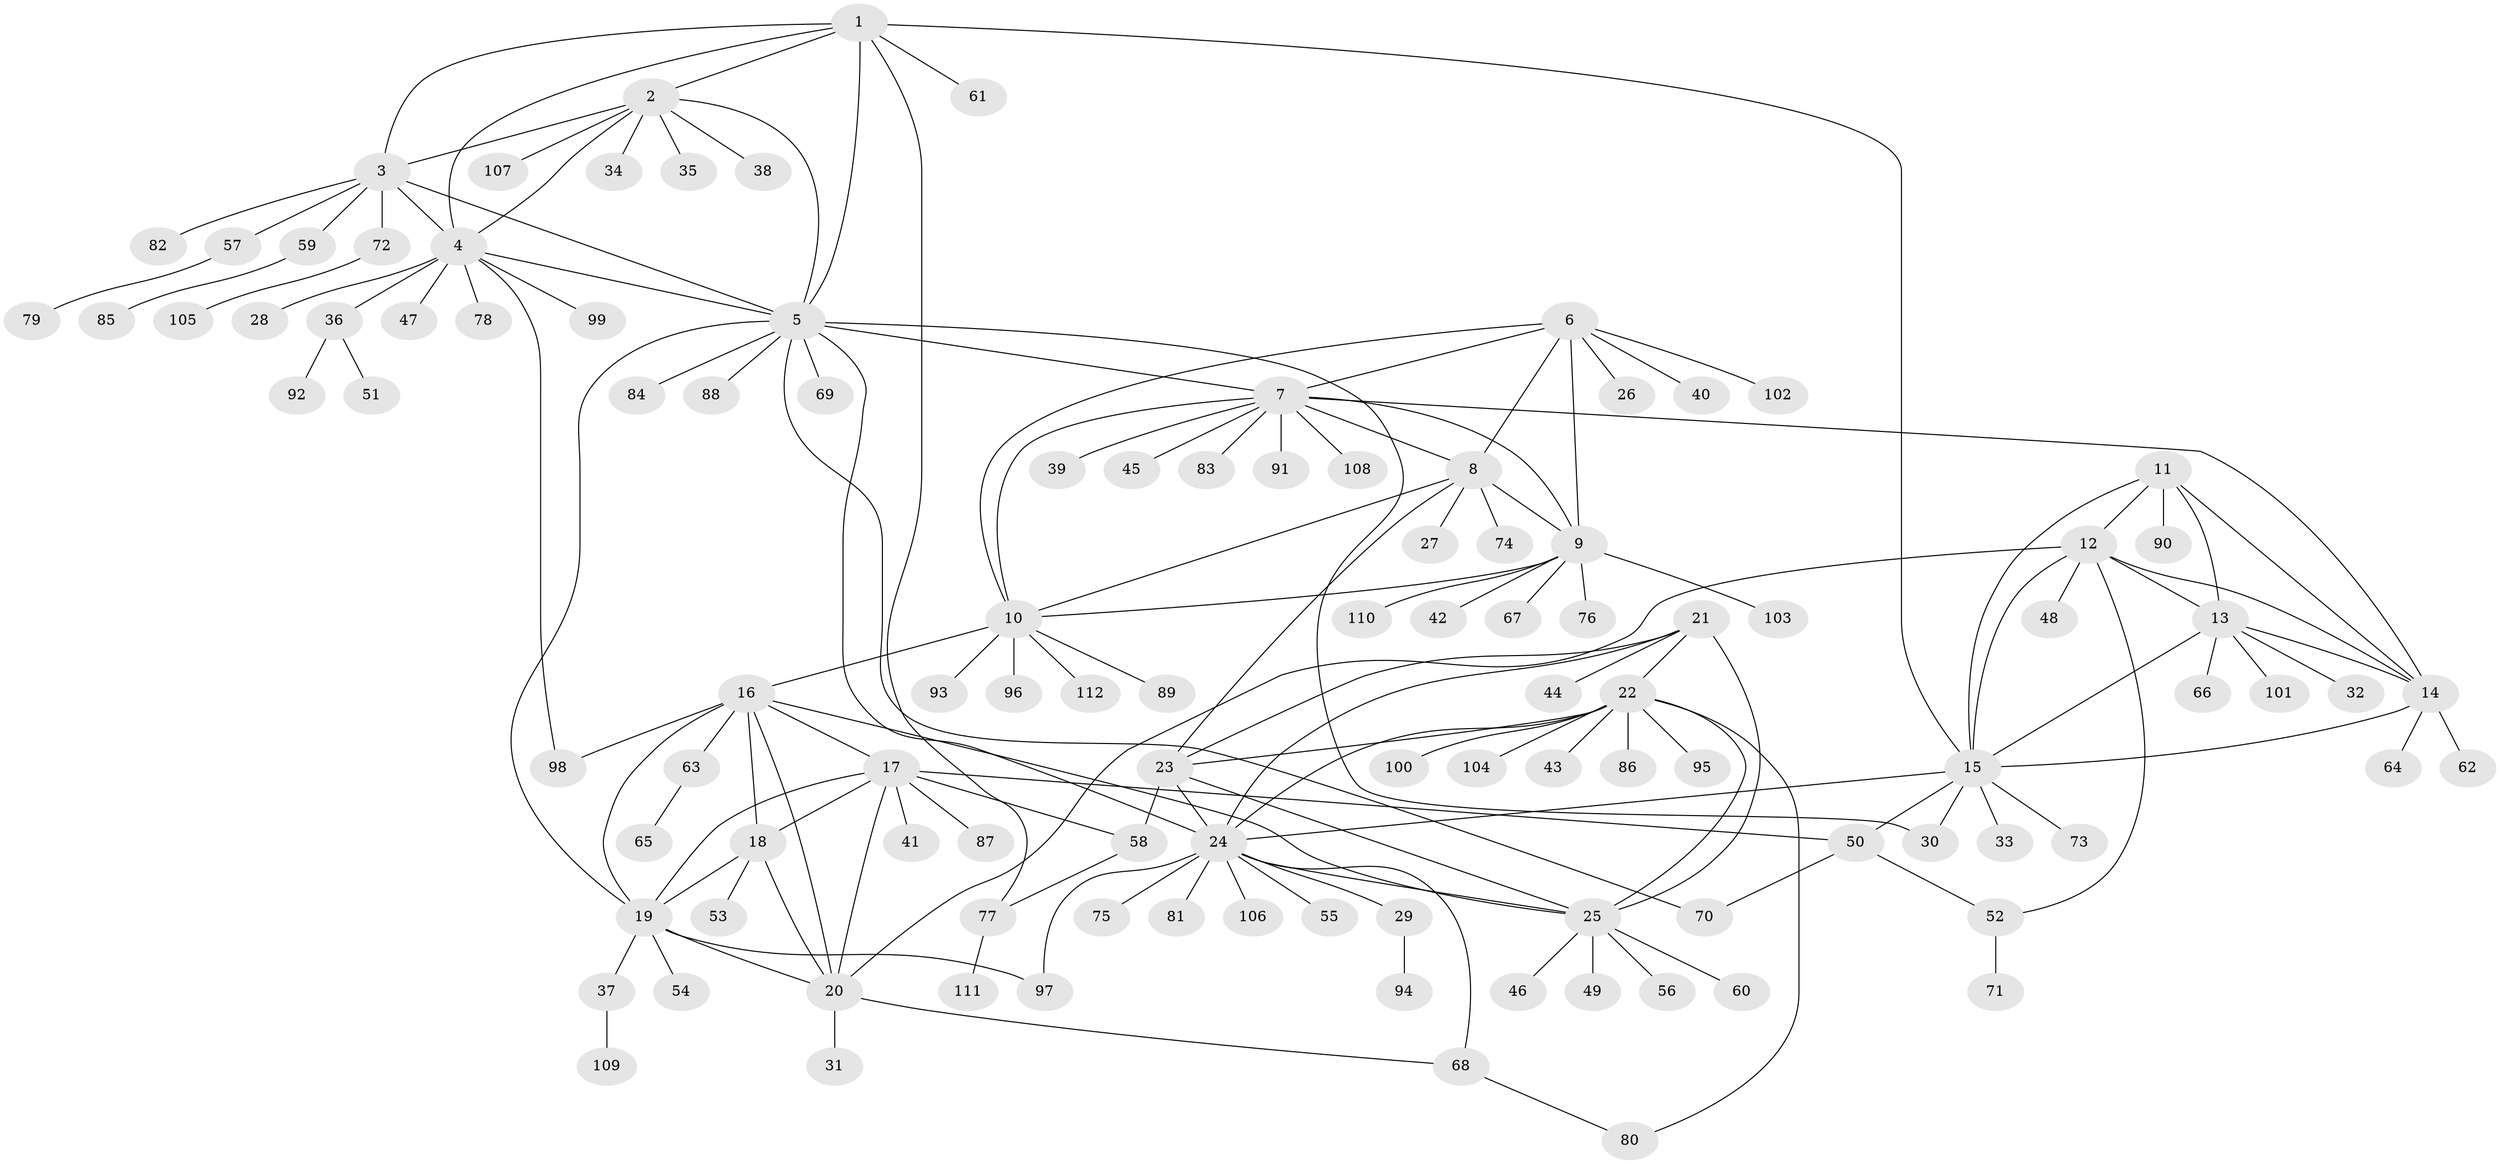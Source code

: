 // Generated by graph-tools (version 1.1) at 2025/11/02/27/25 16:11:34]
// undirected, 112 vertices, 157 edges
graph export_dot {
graph [start="1"]
  node [color=gray90,style=filled];
  1;
  2;
  3;
  4;
  5;
  6;
  7;
  8;
  9;
  10;
  11;
  12;
  13;
  14;
  15;
  16;
  17;
  18;
  19;
  20;
  21;
  22;
  23;
  24;
  25;
  26;
  27;
  28;
  29;
  30;
  31;
  32;
  33;
  34;
  35;
  36;
  37;
  38;
  39;
  40;
  41;
  42;
  43;
  44;
  45;
  46;
  47;
  48;
  49;
  50;
  51;
  52;
  53;
  54;
  55;
  56;
  57;
  58;
  59;
  60;
  61;
  62;
  63;
  64;
  65;
  66;
  67;
  68;
  69;
  70;
  71;
  72;
  73;
  74;
  75;
  76;
  77;
  78;
  79;
  80;
  81;
  82;
  83;
  84;
  85;
  86;
  87;
  88;
  89;
  90;
  91;
  92;
  93;
  94;
  95;
  96;
  97;
  98;
  99;
  100;
  101;
  102;
  103;
  104;
  105;
  106;
  107;
  108;
  109;
  110;
  111;
  112;
  1 -- 2;
  1 -- 3;
  1 -- 4;
  1 -- 5;
  1 -- 15;
  1 -- 61;
  1 -- 77;
  2 -- 3;
  2 -- 4;
  2 -- 5;
  2 -- 34;
  2 -- 35;
  2 -- 38;
  2 -- 107;
  3 -- 4;
  3 -- 5;
  3 -- 57;
  3 -- 59;
  3 -- 72;
  3 -- 82;
  4 -- 5;
  4 -- 28;
  4 -- 36;
  4 -- 47;
  4 -- 78;
  4 -- 98;
  4 -- 99;
  5 -- 7;
  5 -- 19;
  5 -- 24;
  5 -- 30;
  5 -- 69;
  5 -- 70;
  5 -- 84;
  5 -- 88;
  6 -- 7;
  6 -- 8;
  6 -- 9;
  6 -- 10;
  6 -- 26;
  6 -- 40;
  6 -- 102;
  7 -- 8;
  7 -- 9;
  7 -- 10;
  7 -- 14;
  7 -- 39;
  7 -- 45;
  7 -- 83;
  7 -- 91;
  7 -- 108;
  8 -- 9;
  8 -- 10;
  8 -- 23;
  8 -- 27;
  8 -- 74;
  9 -- 10;
  9 -- 42;
  9 -- 67;
  9 -- 76;
  9 -- 103;
  9 -- 110;
  10 -- 16;
  10 -- 89;
  10 -- 93;
  10 -- 96;
  10 -- 112;
  11 -- 12;
  11 -- 13;
  11 -- 14;
  11 -- 15;
  11 -- 90;
  12 -- 13;
  12 -- 14;
  12 -- 15;
  12 -- 20;
  12 -- 48;
  12 -- 52;
  13 -- 14;
  13 -- 15;
  13 -- 32;
  13 -- 66;
  13 -- 101;
  14 -- 15;
  14 -- 62;
  14 -- 64;
  15 -- 24;
  15 -- 30;
  15 -- 33;
  15 -- 50;
  15 -- 73;
  16 -- 17;
  16 -- 18;
  16 -- 19;
  16 -- 20;
  16 -- 25;
  16 -- 63;
  16 -- 98;
  17 -- 18;
  17 -- 19;
  17 -- 20;
  17 -- 41;
  17 -- 50;
  17 -- 58;
  17 -- 87;
  18 -- 19;
  18 -- 20;
  18 -- 53;
  19 -- 20;
  19 -- 37;
  19 -- 54;
  19 -- 97;
  20 -- 31;
  20 -- 68;
  21 -- 22;
  21 -- 23;
  21 -- 24;
  21 -- 25;
  21 -- 44;
  22 -- 23;
  22 -- 24;
  22 -- 25;
  22 -- 43;
  22 -- 80;
  22 -- 86;
  22 -- 95;
  22 -- 100;
  22 -- 104;
  23 -- 24;
  23 -- 25;
  23 -- 58;
  24 -- 25;
  24 -- 29;
  24 -- 55;
  24 -- 68;
  24 -- 75;
  24 -- 81;
  24 -- 97;
  24 -- 106;
  25 -- 46;
  25 -- 49;
  25 -- 56;
  25 -- 60;
  29 -- 94;
  36 -- 51;
  36 -- 92;
  37 -- 109;
  50 -- 52;
  50 -- 70;
  52 -- 71;
  57 -- 79;
  58 -- 77;
  59 -- 85;
  63 -- 65;
  68 -- 80;
  72 -- 105;
  77 -- 111;
}
